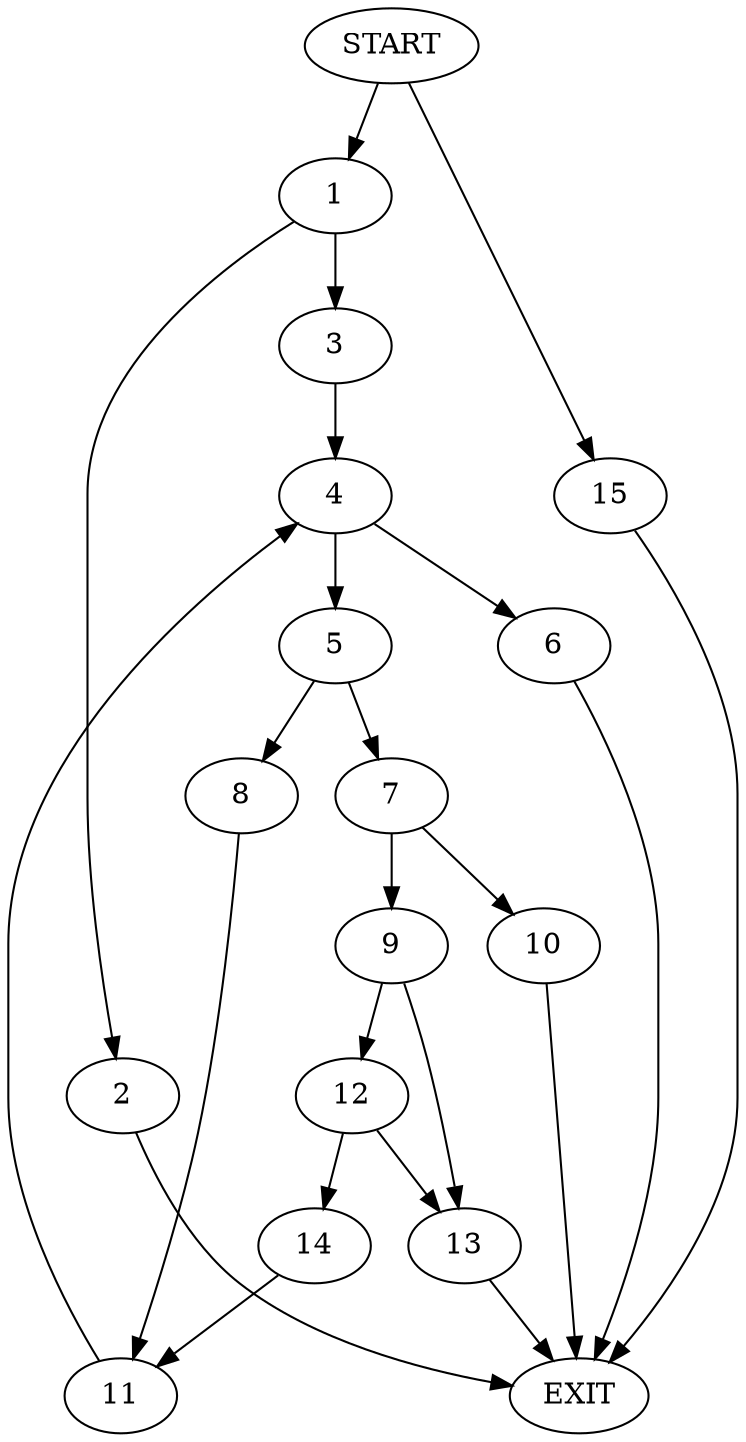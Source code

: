 digraph {
0 [label="START"]
16 [label="EXIT"]
0 -> 1
1 -> 2
1 -> 3
2 -> 16
3 -> 4
4 -> 5
4 -> 6
6 -> 16
5 -> 7
5 -> 8
7 -> 9
7 -> 10
8 -> 11
10 -> 16
9 -> 12
9 -> 13
13 -> 16
12 -> 14
12 -> 13
14 -> 11
11 -> 4
0 -> 15
15 -> 16
}
